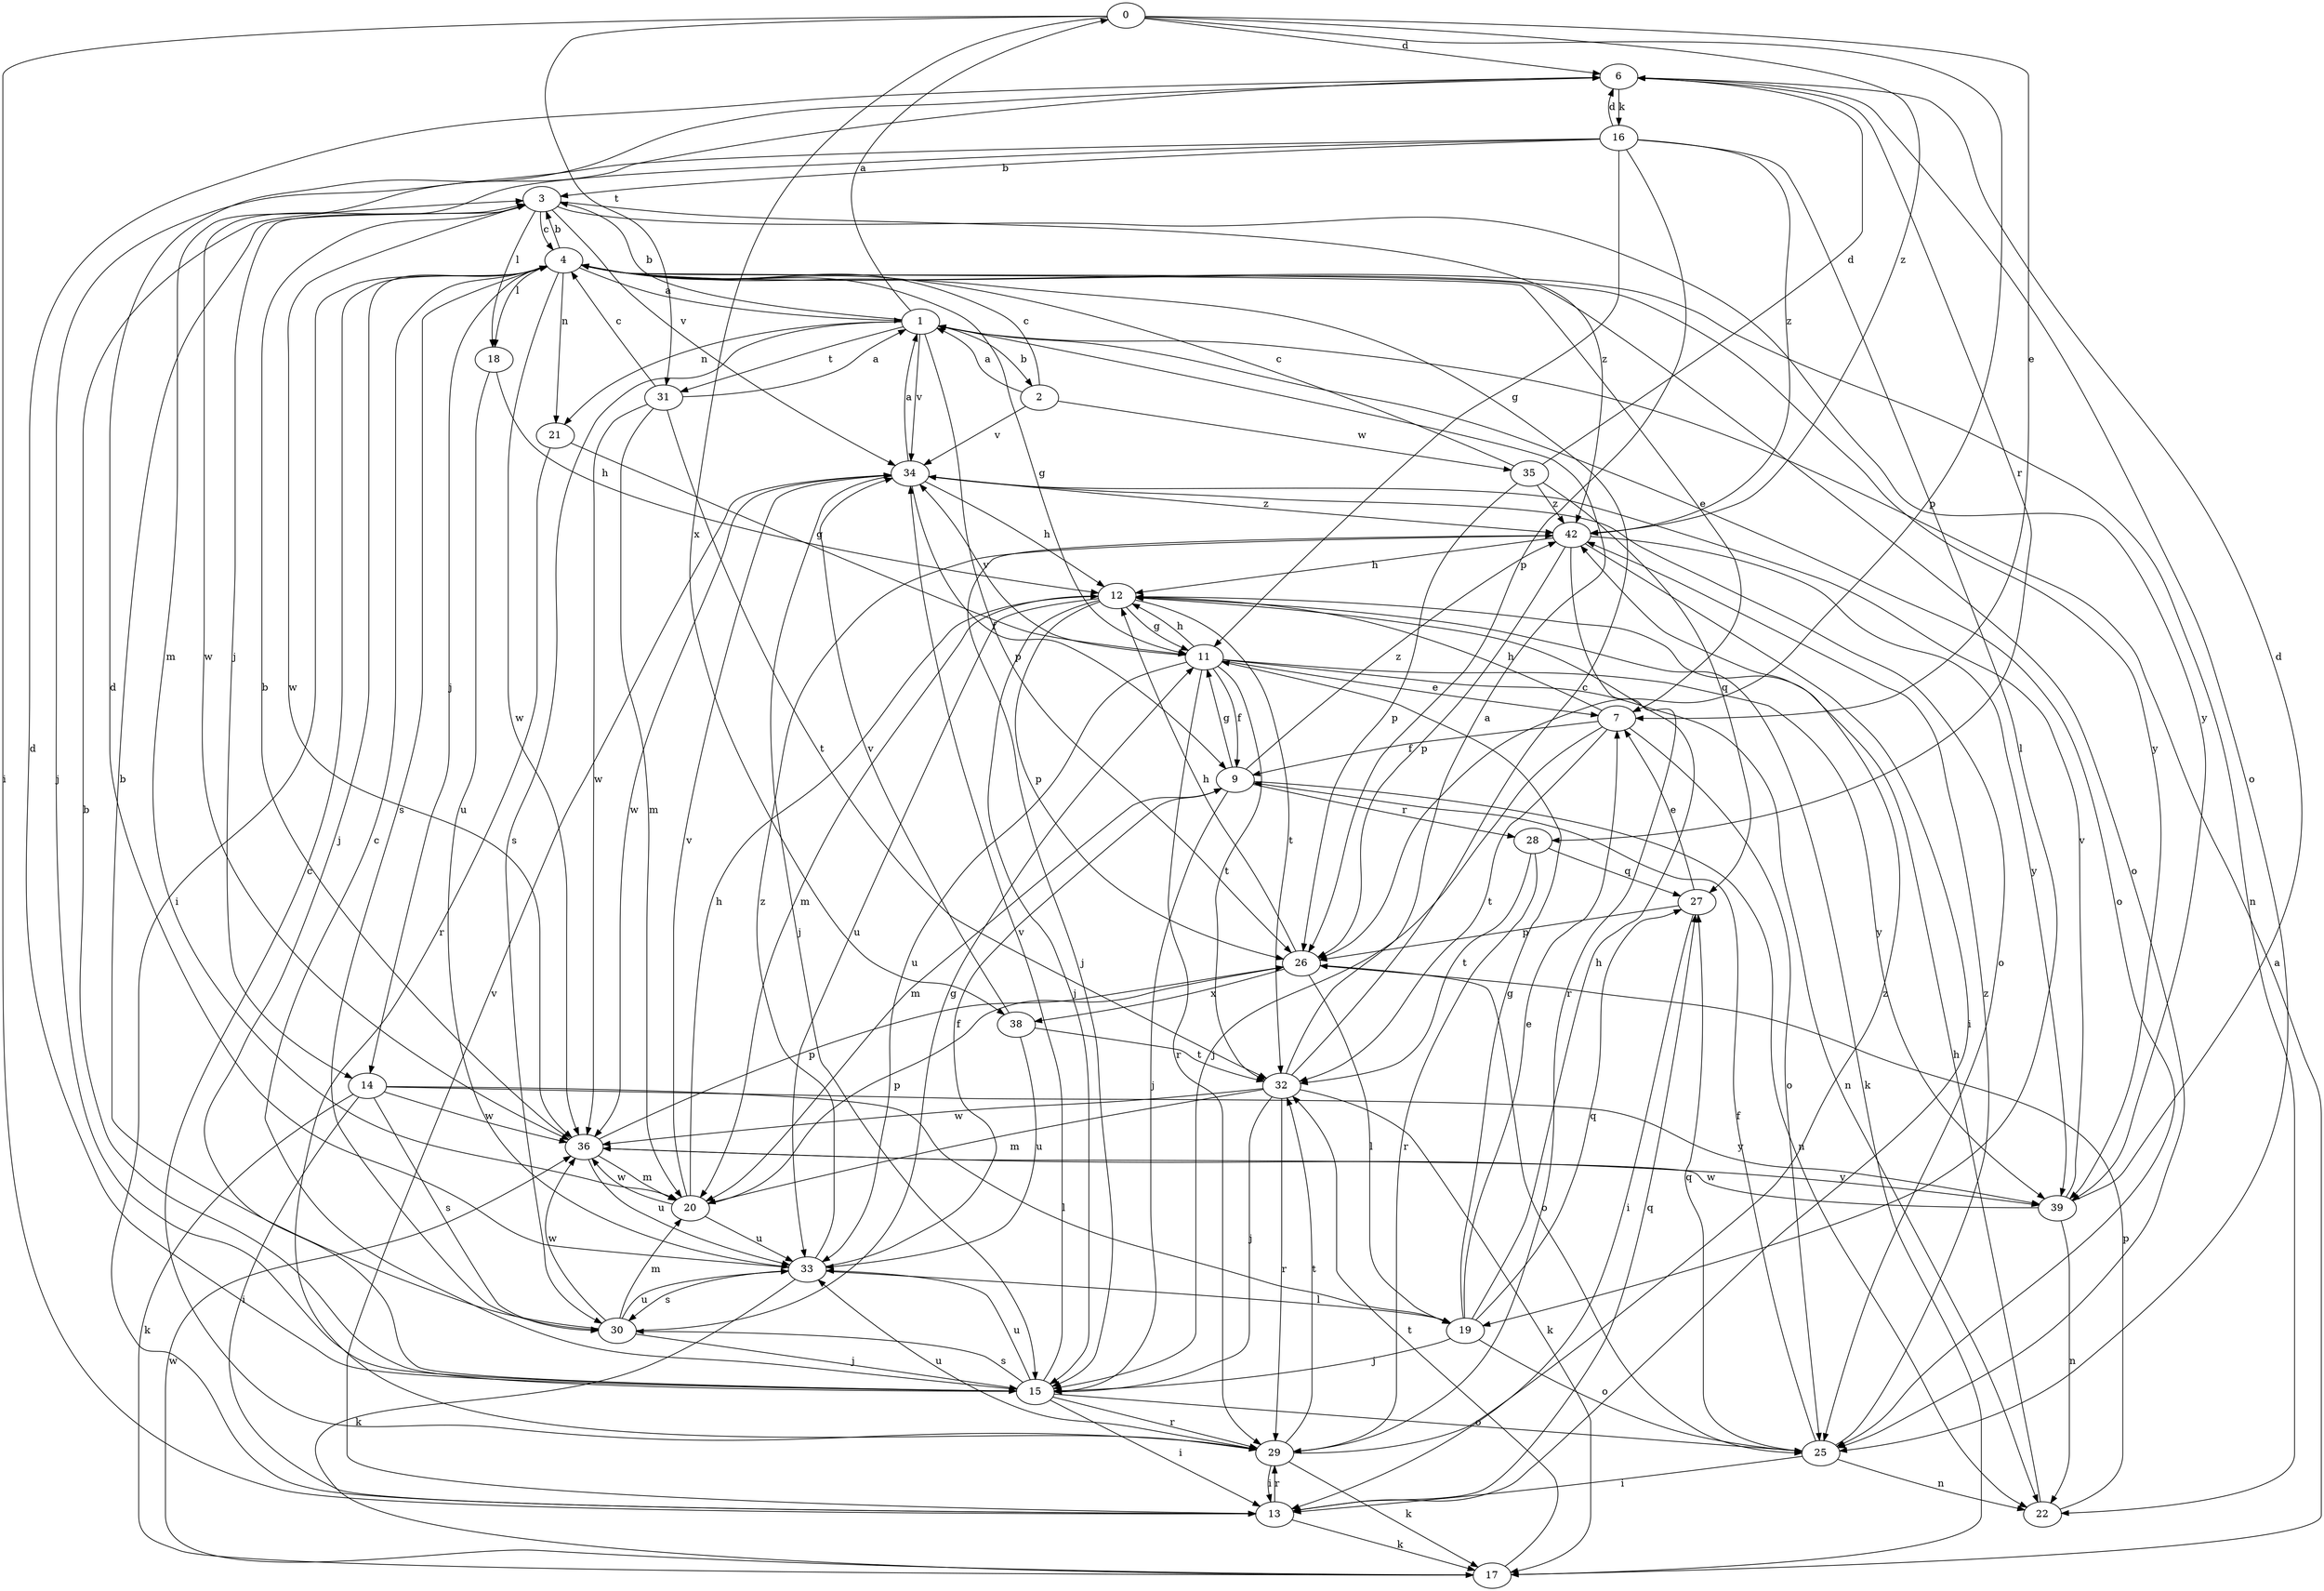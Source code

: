strict digraph  {
0;
1;
2;
3;
4;
6;
7;
9;
11;
12;
13;
14;
15;
16;
17;
18;
19;
20;
21;
22;
25;
26;
27;
28;
29;
30;
31;
32;
33;
34;
35;
36;
38;
39;
42;
0 -> 6  [label=d];
0 -> 7  [label=e];
0 -> 13  [label=i];
0 -> 26  [label=p];
0 -> 31  [label=t];
0 -> 38  [label=x];
0 -> 42  [label=z];
1 -> 0  [label=a];
1 -> 2  [label=b];
1 -> 3  [label=b];
1 -> 21  [label=n];
1 -> 25  [label=o];
1 -> 26  [label=p];
1 -> 30  [label=s];
1 -> 31  [label=t];
1 -> 34  [label=v];
2 -> 1  [label=a];
2 -> 4  [label=c];
2 -> 34  [label=v];
2 -> 35  [label=w];
3 -> 4  [label=c];
3 -> 14  [label=j];
3 -> 18  [label=l];
3 -> 34  [label=v];
3 -> 36  [label=w];
3 -> 39  [label=y];
3 -> 42  [label=z];
4 -> 1  [label=a];
4 -> 3  [label=b];
4 -> 7  [label=e];
4 -> 11  [label=g];
4 -> 13  [label=i];
4 -> 14  [label=j];
4 -> 15  [label=j];
4 -> 18  [label=l];
4 -> 21  [label=n];
4 -> 22  [label=n];
4 -> 25  [label=o];
4 -> 30  [label=s];
4 -> 36  [label=w];
4 -> 39  [label=y];
6 -> 16  [label=k];
6 -> 20  [label=m];
6 -> 25  [label=o];
6 -> 28  [label=r];
7 -> 9  [label=f];
7 -> 12  [label=h];
7 -> 15  [label=j];
7 -> 25  [label=o];
7 -> 32  [label=t];
9 -> 11  [label=g];
9 -> 15  [label=j];
9 -> 20  [label=m];
9 -> 22  [label=n];
9 -> 28  [label=r];
9 -> 42  [label=z];
11 -> 7  [label=e];
11 -> 9  [label=f];
11 -> 12  [label=h];
11 -> 22  [label=n];
11 -> 29  [label=r];
11 -> 32  [label=t];
11 -> 33  [label=u];
11 -> 34  [label=v];
11 -> 39  [label=y];
12 -> 11  [label=g];
12 -> 15  [label=j];
12 -> 17  [label=k];
12 -> 20  [label=m];
12 -> 26  [label=p];
12 -> 32  [label=t];
12 -> 33  [label=u];
13 -> 17  [label=k];
13 -> 27  [label=q];
13 -> 29  [label=r];
13 -> 34  [label=v];
14 -> 13  [label=i];
14 -> 17  [label=k];
14 -> 19  [label=l];
14 -> 30  [label=s];
14 -> 36  [label=w];
14 -> 39  [label=y];
15 -> 3  [label=b];
15 -> 4  [label=c];
15 -> 6  [label=d];
15 -> 13  [label=i];
15 -> 25  [label=o];
15 -> 29  [label=r];
15 -> 30  [label=s];
15 -> 33  [label=u];
15 -> 34  [label=v];
16 -> 3  [label=b];
16 -> 6  [label=d];
16 -> 11  [label=g];
16 -> 15  [label=j];
16 -> 19  [label=l];
16 -> 26  [label=p];
16 -> 36  [label=w];
16 -> 42  [label=z];
17 -> 1  [label=a];
17 -> 32  [label=t];
17 -> 36  [label=w];
18 -> 12  [label=h];
18 -> 33  [label=u];
19 -> 7  [label=e];
19 -> 11  [label=g];
19 -> 12  [label=h];
19 -> 15  [label=j];
19 -> 25  [label=o];
19 -> 27  [label=q];
20 -> 12  [label=h];
20 -> 26  [label=p];
20 -> 33  [label=u];
20 -> 34  [label=v];
20 -> 36  [label=w];
21 -> 11  [label=g];
21 -> 29  [label=r];
22 -> 12  [label=h];
22 -> 26  [label=p];
25 -> 9  [label=f];
25 -> 13  [label=i];
25 -> 22  [label=n];
25 -> 27  [label=q];
25 -> 42  [label=z];
26 -> 12  [label=h];
26 -> 19  [label=l];
26 -> 25  [label=o];
26 -> 38  [label=x];
27 -> 7  [label=e];
27 -> 13  [label=i];
27 -> 26  [label=p];
28 -> 27  [label=q];
28 -> 29  [label=r];
28 -> 32  [label=t];
29 -> 4  [label=c];
29 -> 13  [label=i];
29 -> 17  [label=k];
29 -> 32  [label=t];
29 -> 33  [label=u];
29 -> 42  [label=z];
30 -> 3  [label=b];
30 -> 11  [label=g];
30 -> 15  [label=j];
30 -> 20  [label=m];
30 -> 33  [label=u];
30 -> 36  [label=w];
31 -> 1  [label=a];
31 -> 4  [label=c];
31 -> 20  [label=m];
31 -> 32  [label=t];
31 -> 36  [label=w];
32 -> 1  [label=a];
32 -> 4  [label=c];
32 -> 15  [label=j];
32 -> 17  [label=k];
32 -> 20  [label=m];
32 -> 29  [label=r];
32 -> 36  [label=w];
33 -> 6  [label=d];
33 -> 9  [label=f];
33 -> 17  [label=k];
33 -> 19  [label=l];
33 -> 30  [label=s];
33 -> 42  [label=z];
34 -> 1  [label=a];
34 -> 9  [label=f];
34 -> 12  [label=h];
34 -> 15  [label=j];
34 -> 25  [label=o];
34 -> 36  [label=w];
34 -> 42  [label=z];
35 -> 4  [label=c];
35 -> 6  [label=d];
35 -> 26  [label=p];
35 -> 27  [label=q];
35 -> 42  [label=z];
36 -> 3  [label=b];
36 -> 20  [label=m];
36 -> 26  [label=p];
36 -> 33  [label=u];
36 -> 39  [label=y];
38 -> 32  [label=t];
38 -> 33  [label=u];
38 -> 34  [label=v];
39 -> 6  [label=d];
39 -> 22  [label=n];
39 -> 34  [label=v];
39 -> 36  [label=w];
42 -> 12  [label=h];
42 -> 13  [label=i];
42 -> 15  [label=j];
42 -> 26  [label=p];
42 -> 29  [label=r];
42 -> 39  [label=y];
}
